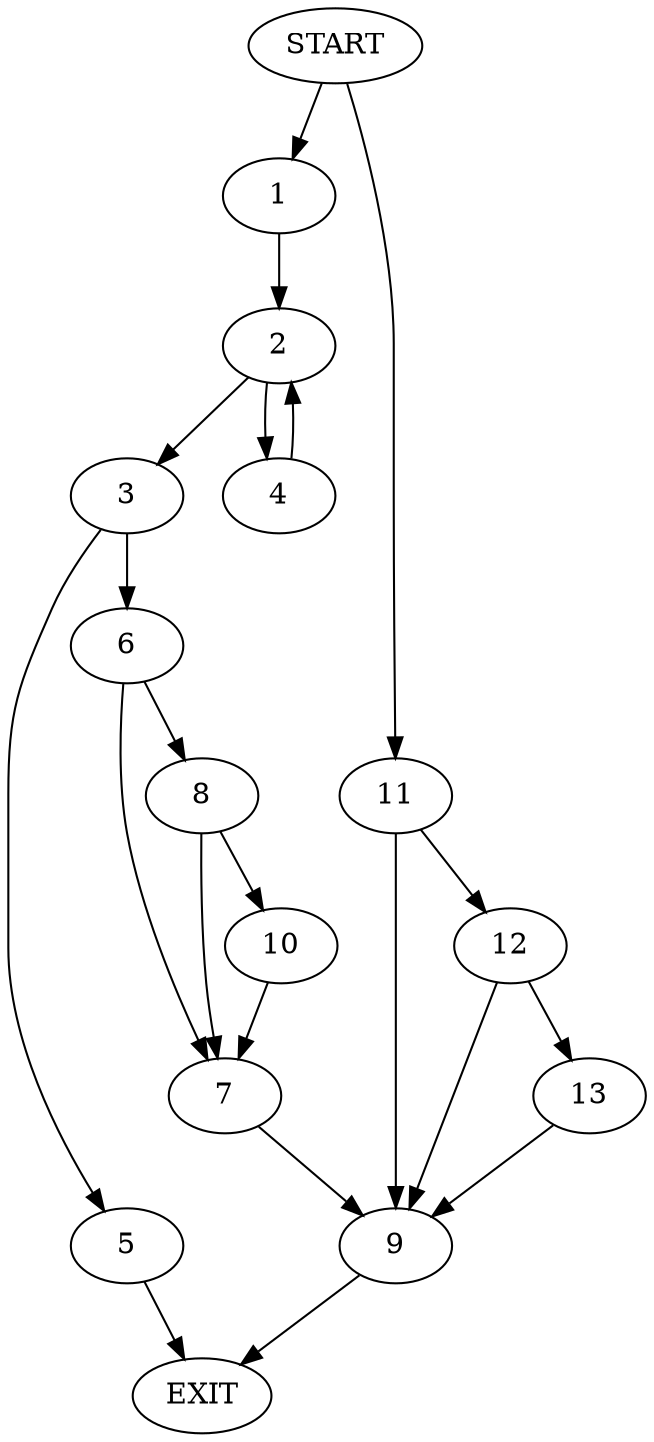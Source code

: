 digraph {
0 [label="START"]
14 [label="EXIT"]
0 -> 1
1 -> 2
2 -> 3
2 -> 4
3 -> 5
3 -> 6
4 -> 2
5 -> 14
6 -> 7
6 -> 8
7 -> 9
8 -> 7
8 -> 10
10 -> 7
9 -> 14
0 -> 11
11 -> 9
11 -> 12
12 -> 9
12 -> 13
13 -> 9
}
